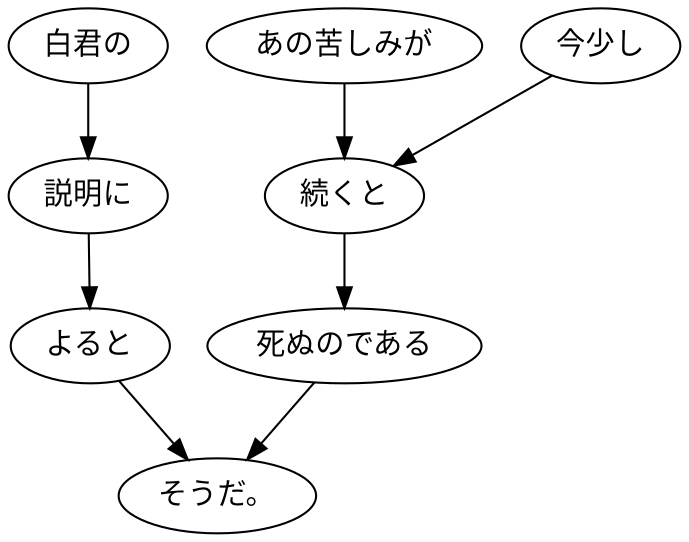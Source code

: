 digraph graph1295 {
	node0 [label="白君の"];
	node1 [label="説明に"];
	node2 [label="よると"];
	node3 [label="あの苦しみが"];
	node4 [label="今少し"];
	node5 [label="続くと"];
	node6 [label="死ぬのである"];
	node7 [label="そうだ。"];
	node0 -> node1;
	node1 -> node2;
	node2 -> node7;
	node3 -> node5;
	node4 -> node5;
	node5 -> node6;
	node6 -> node7;
}
